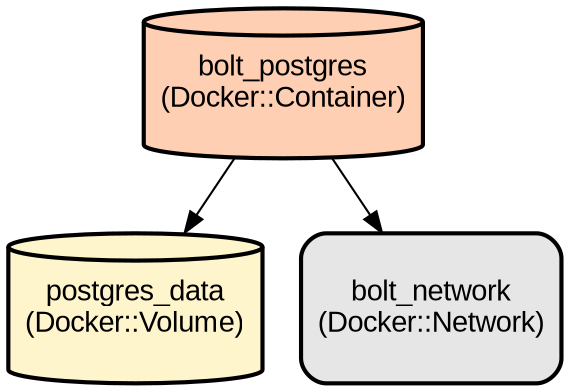 digraph INFRA {
  node [ color = "black", fillcolor = "#E6E6E6", height =1, style = "filled,bold,rounded", fontname = "Arial" ];
  "bolt_postgres" [ label = "bolt_postgres
(Docker::Container)", shape =cylinder, fillcolor = "#FFCFB3" ];
  "postgres_data" [ label = "postgres_data
(Docker::Volume)", shape =cylinder, fillcolor = "#FFF5CD" ];
  "bolt_network" [ label = "bolt_network
(Docker::Network)", shape =rectangle ];
  "bolt_postgres" -> "postgres_data";
  "bolt_postgres" -> "bolt_network";
}
